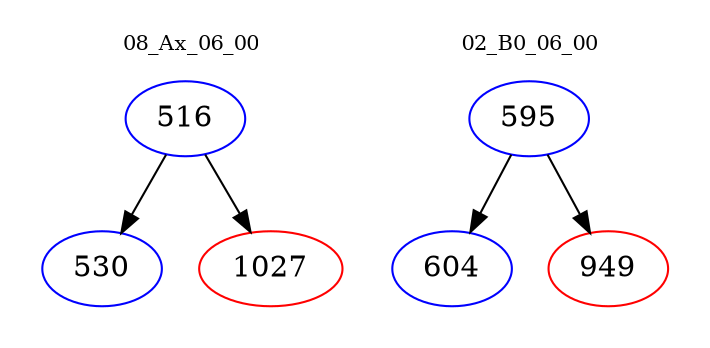 digraph{
subgraph cluster_0 {
color = white
label = "08_Ax_06_00";
fontsize=10;
T0_516 [label="516", color="blue"]
T0_516 -> T0_530 [color="black"]
T0_530 [label="530", color="blue"]
T0_516 -> T0_1027 [color="black"]
T0_1027 [label="1027", color="red"]
}
subgraph cluster_1 {
color = white
label = "02_B0_06_00";
fontsize=10;
T1_595 [label="595", color="blue"]
T1_595 -> T1_604 [color="black"]
T1_604 [label="604", color="blue"]
T1_595 -> T1_949 [color="black"]
T1_949 [label="949", color="red"]
}
}
